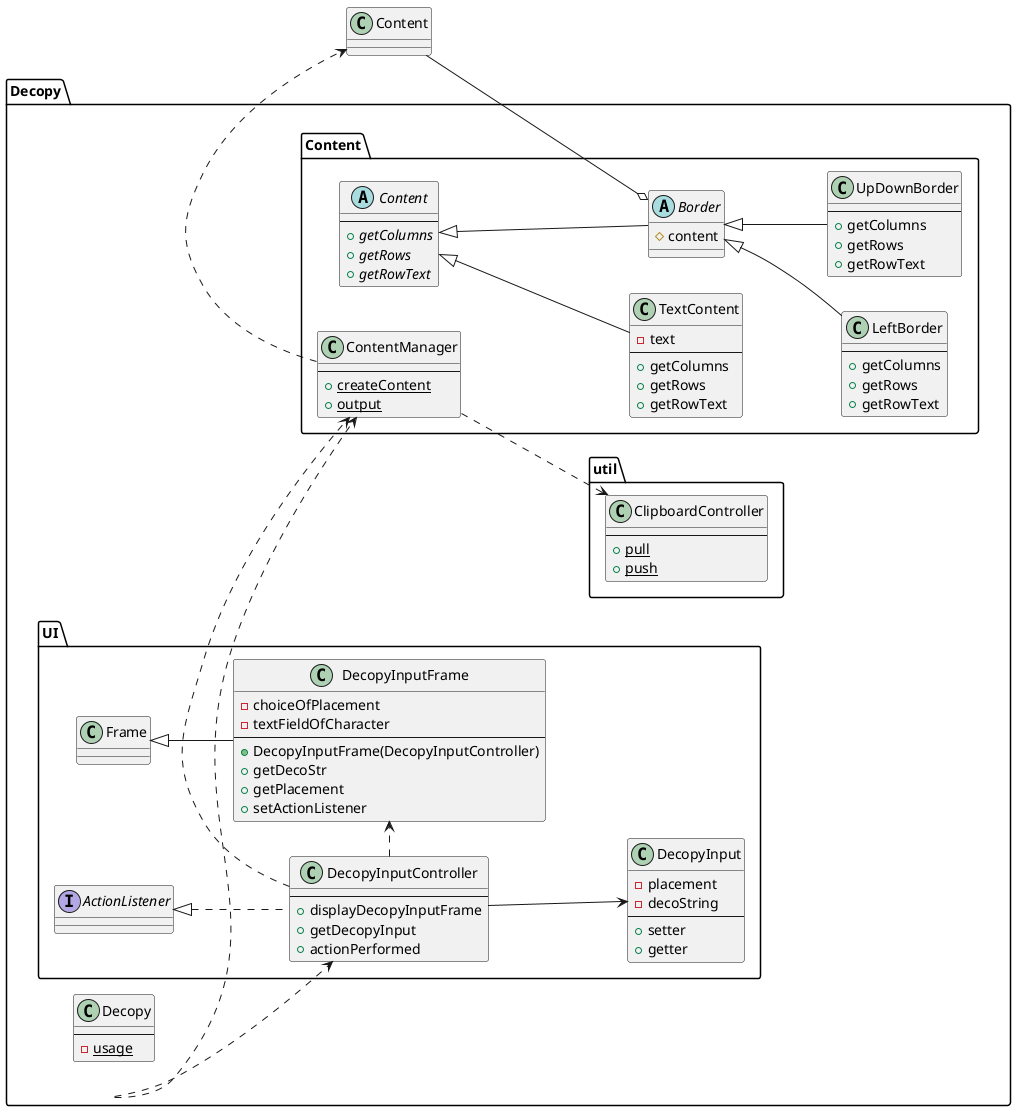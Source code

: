 @startuml Decopy

' クラス定義
package Decopy{
    Package Content {
        class ContentManager {
            --
            + {static} createContent
            + {static} output
        }
        ' Decoratorパターン ここから ---
        abstract class Content {
            --
            + {abstract} getColumns
            + {abstract} getRows
            + {abstract} getRowText
        }

        class TextContent extends Content {
            - text
            --
            + getColumns
            + getRows
            + getRowText
        }

        abstract class Border extends Content {
            # content
        }

        class LeftBorder extends Border {
            --
            + getColumns
            + getRows
            + getRowText
        }

        class UpDownBorder extends Border {
            --
            + getColumns
            + getRows
            + getRowText
        }
        ' Decoratorパターン ここまで---
    }

    package UI {
        class DecopyInputController implements ActionListener{
            ' - decopyInput
            --
            + displayDecopyInputFrame
            + getDecopyInput
            + actionPerformed
        }

        class DecopyInputFrame extends Frame{
            - choiceOfPlacement
            - textFieldOfCharacter
            --
            + DecopyInputFrame(DecopyInputController)
            + getDecoStr
            + getPlacement
            + setActionListener
        }

        class DecopyInput{
        - placement
        - decoString
        --
        + setter
        + getter
        }
    }

    package util {
        class ClipboardController {
        --
        + {static} pull
        + {static} push
        }
    }

    class Decopy {
        --
        ' - {static} isPlacement
        ' - {static} createContet
        ' - {static} output
        - {static} usage
    }
}

' クラス間の関係
left to right direction
Content --o Border 
Decopy ..> ContentManager
ContentManager ..> ClipboardController
DecopyInputController .> ContentManager
ContentManager .> Content
Decopy .> DecopyInputController
DecopyInputController .> DecopyInputFrame
DecopyInputController --> DecopyInput


@enduml
